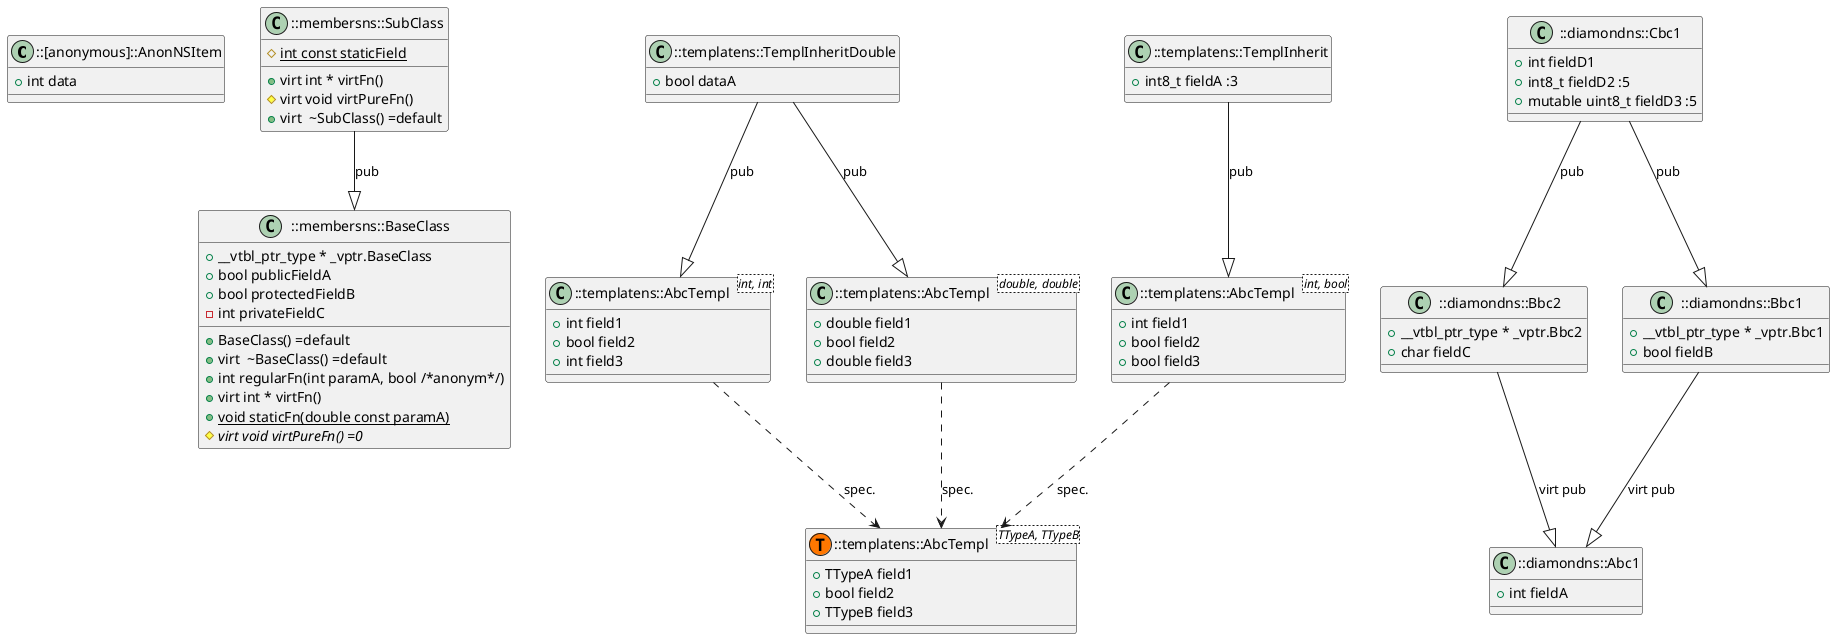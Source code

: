 @startuml

class "::[anonymous]::AnonNSItem" as @16 {
    {field} + int data
}
class "::membersns::SubClass" as @57 {
    {field} {static} # int const staticField
    {method} +virt int * virtFn() 
    {method} #virt void virtPureFn() 
    {method} +virt  ~SubClass() =default
}
class "::templatens::TemplInheritDouble" as @71 {
    {field} + bool dataA
}
class "::membersns::BaseClass" as @74 {
    {field} + __vtbl_ptr_type * _vptr.BaseClass
    {field} + bool publicFieldA
    {field} + bool protectedFieldB
    {field} - int privateFieldC
    {method} +  BaseClass() =default
    {method} +virt  ~BaseClass() =default
    {method} + int regularFn(int paramA, bool /*anonym*/) 
    {method} +virt int * virtFn() 
    {method} {static} + void staticFn(double const paramA) 
    {method} {abstract} #virt void virtPureFn() =0
}
class "::templatens::TemplInherit" as @94 {
    {field} + int8_t fieldA :3
}
class "::templatens::AbcTempl<int, int>" as @89 {
    {field} + int field1
    {field} + bool field2
    {field} + int field3
}
class "::templatens::AbcTempl<double, double>" as @90 {
    {field} + double field1
    {field} + bool field2
    {field} + double field3
}
class "::templatens::AbcTempl<TTypeA, TTypeB>" as @125 <<T,#FF7700>> {
    {field} + TTypeA field1
    {field} + bool field2
    {field} + TTypeB field3
}
class "::diamondns::Cbc1" as @187 {
    {field} + int fieldD1
    {field} + int8_t fieldD2 :5
    {field} + mutable uint8_t fieldD3 :5
}
class "::templatens::AbcTempl<int, bool>" as @121 {
    {field} + int field1
    {field} + bool field2
    {field} + bool field3
}
class "::diamondns::Bbc2" as @231 {
    {field} + __vtbl_ptr_type * _vptr.Bbc2
    {field} + char fieldC
}
class "::diamondns::Bbc1" as @230 {
    {field} + __vtbl_ptr_type * _vptr.Bbc1
    {field} + bool fieldB
}
class "::diamondns::Abc1" as @272 {
    {field} + int fieldA
}

' ::membersns::SubClass --|> ::membersns::BaseClass
"@57" --|> "@74": "pub"
' ::templatens::TemplInheritDouble --|> ::templatens::AbcTempl<int, int>
"@71" --|> "@89": "pub"
' ::templatens::TemplInheritDouble --|> ::templatens::AbcTempl<double, double>
"@71" --|> "@90": "pub"
' ::templatens::TemplInherit --|> ::templatens::AbcTempl<int, bool>
"@94" --|> "@121": "pub"
' ::templatens::AbcTempl<int, int> ..> ::templatens::AbcTempl: spec.
"@89" ..> "@125": spec.
' ::templatens::AbcTempl<double, double> ..> ::templatens::AbcTempl: spec.
"@90" ..> "@125": spec.
' ::diamondns::Cbc1 --|> ::diamondns::Bbc1
"@187" --|> "@230": "pub"
' ::diamondns::Cbc1 --|> ::diamondns::Bbc2
"@187" --|> "@231": "pub"
' ::templatens::AbcTempl<int, bool> ..> ::templatens::AbcTempl: spec.
"@121" ..> "@125": spec.
' ::diamondns::Bbc2 --|> ::diamondns::Abc1
"@231" --|> "@272": "virt pub"
' ::diamondns::Bbc1 --|> ::diamondns::Abc1
"@230" --|> "@272": "virt pub"

@enduml

